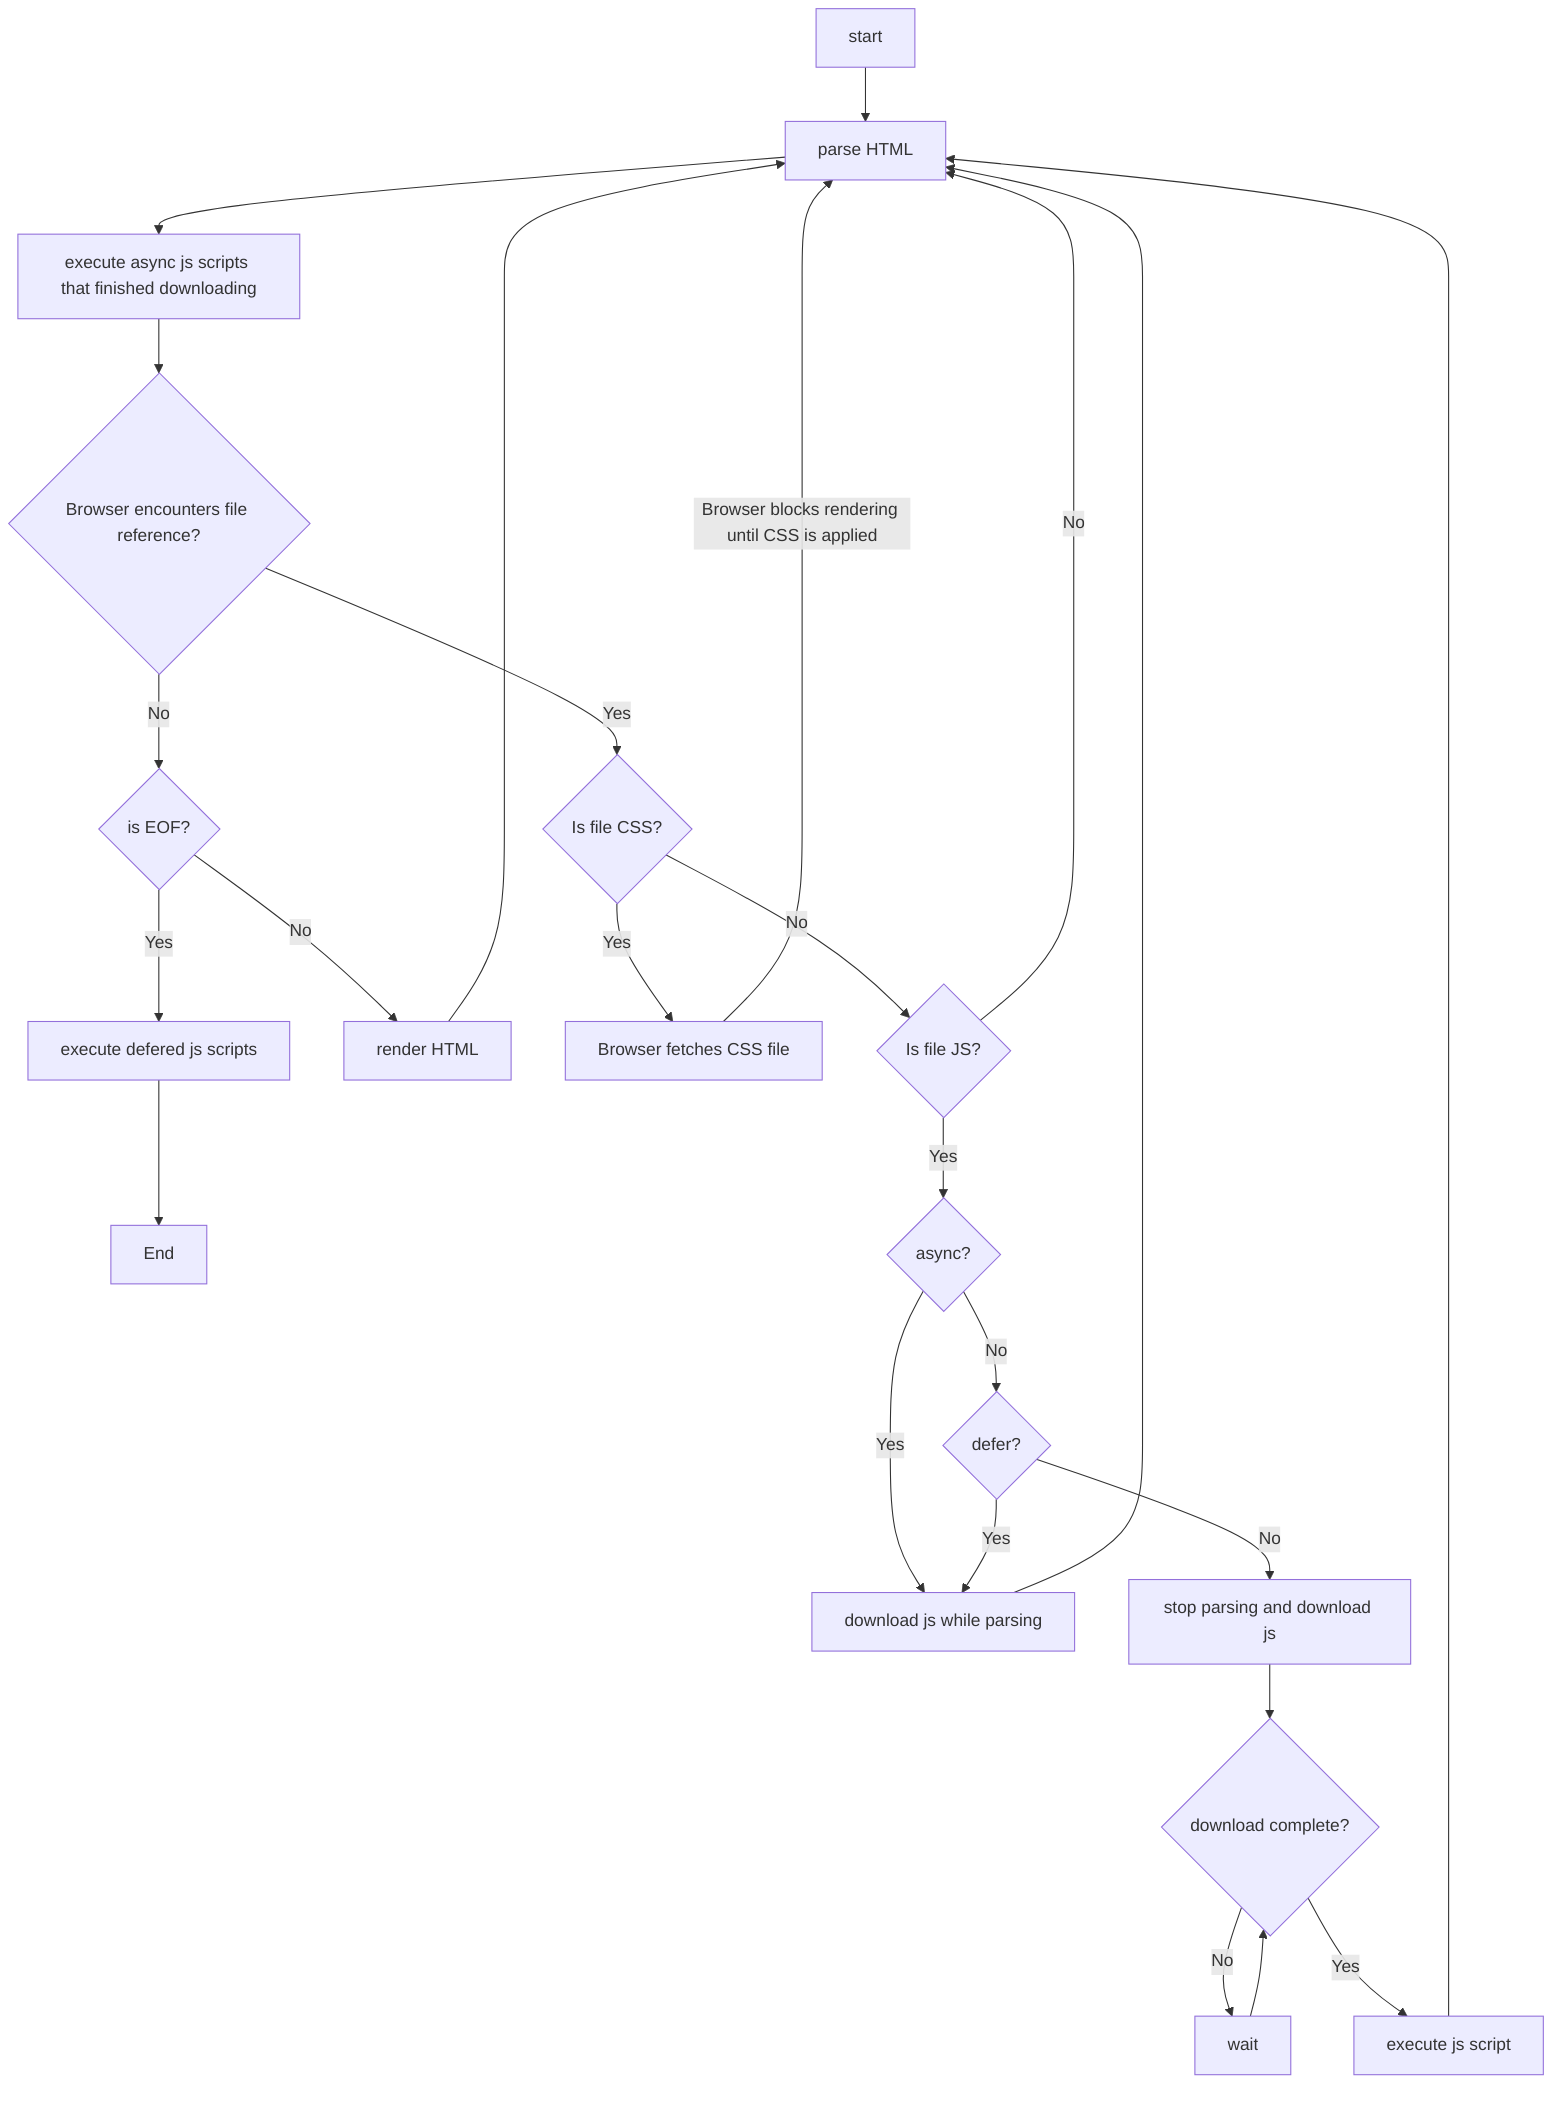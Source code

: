 flowchart TB
    start[start] --> parse[parse HTML]
    parse --> execfinishedasync[execute async js scripts that finished downloading]
    execfinishedasync --> reference
    reference{Browser encounters file reference?}
    reference -- No --> eof{is EOF?} 
    eof -- Yes --> exdefscr[execute defered js scripts]
    exdefscr --> End[End]
    eof -- No -->render[render HTML]
    render --> parse
    reference -- Yes --> decision1{Is file CSS?}
    decision1 -- Yes --> action1[Browser fetches CSS file]
    action1 -- Browser blocks rendering until CSS is applied --> parse
    decision1 -- No --> decision2{Is file JS?}
    decision2 -- Yes --> async{async?}
    async -- Yes --> dnldwhlpars[download js while parsing]
    async -- No --> defer{defer?}
    defer -- Yes --> dnldwhlpars
    dnldwhlpars --> parse
    defer -- No --> stpprsdnld[stop parsing and download js]
    stpprsdnld --> dnldcomplt{download complete?}
    dnldcomplt -- No --> wait[wait]
    wait --> dnldcomplt
    dnldcomplt -- Yes --> execjs[execute js script]
    execjs --> parse
    decision2 -- No --> parse